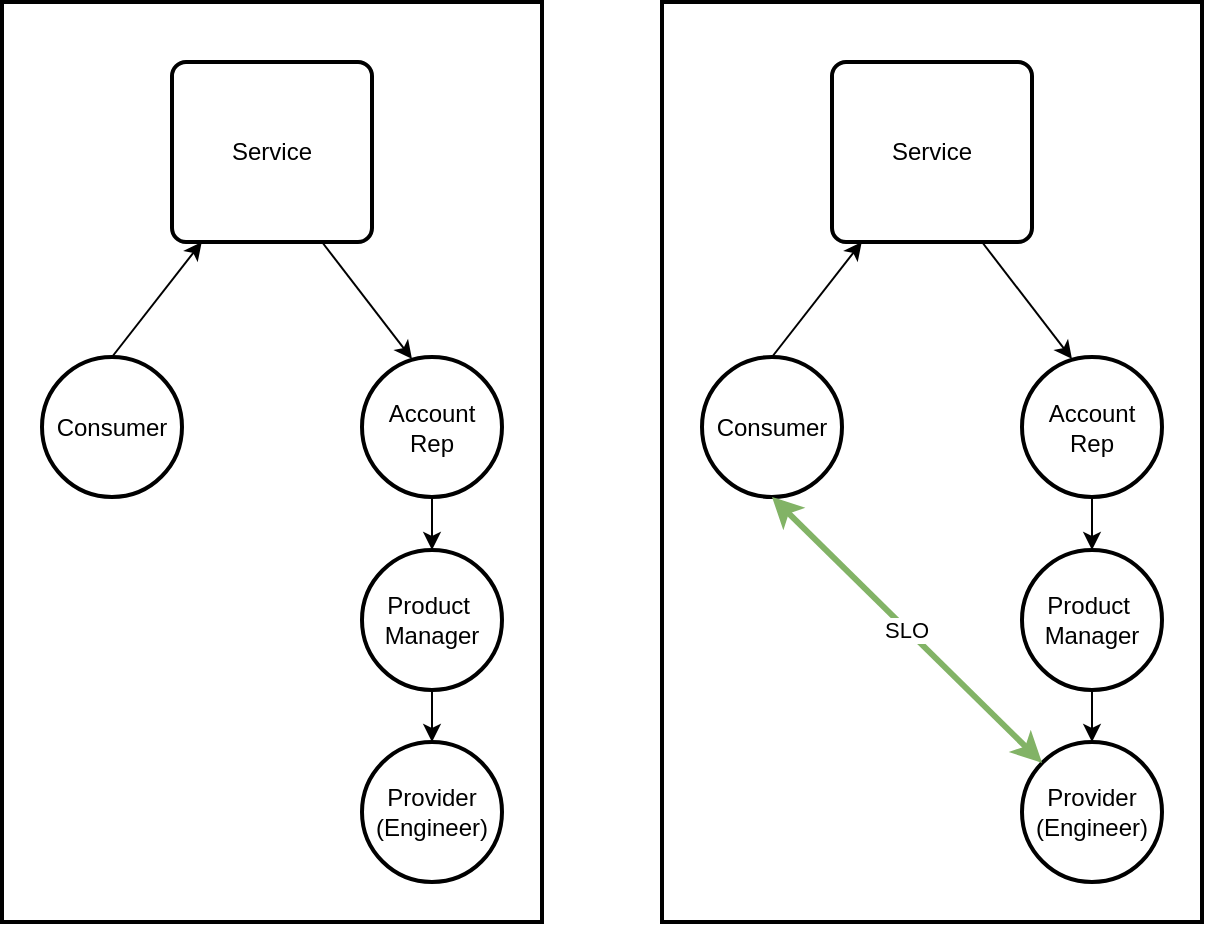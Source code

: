 <mxfile version="10.7.9" type="device"><diagram id="1D-gIF6Qqzujf8rHxBR4" name="Page-1"><mxGraphModel dx="589" dy="743" grid="1" gridSize="10" guides="1" tooltips="1" connect="1" arrows="1" fold="1" page="1" pageScale="1" pageWidth="850" pageHeight="1100" math="0" shadow="0"><root><mxCell id="0"/><mxCell id="1" parent="0"/><mxCell id="WnMNa0EnouDqfxcw1hHg-1" value="" style="rounded=0;whiteSpace=wrap;html=1;strokeWidth=2;" vertex="1" parent="1"><mxGeometry x="20" y="20" width="270" height="460" as="geometry"/></mxCell><mxCell id="WnMNa0EnouDqfxcw1hHg-2" value="Provider&lt;br&gt;(Engineer)&lt;br&gt;" style="ellipse;whiteSpace=wrap;html=1;aspect=fixed;strokeWidth=2;" vertex="1" parent="1"><mxGeometry x="200" y="390" width="70" height="70" as="geometry"/></mxCell><mxCell id="WnMNa0EnouDqfxcw1hHg-3" value="Consumer" style="ellipse;whiteSpace=wrap;html=1;aspect=fixed;strokeWidth=2;" vertex="1" parent="1"><mxGeometry x="40" y="197.5" width="70" height="70" as="geometry"/></mxCell><mxCell id="WnMNa0EnouDqfxcw1hHg-4" value="Service" style="rounded=1;whiteSpace=wrap;html=1;absoluteArcSize=1;arcSize=14;strokeWidth=2;" vertex="1" parent="1"><mxGeometry x="105" y="50" width="100" height="90" as="geometry"/></mxCell><mxCell id="WnMNa0EnouDqfxcw1hHg-5" value="" style="endArrow=classic;html=1;exitX=0.5;exitY=0;exitDx=0;exitDy=0;" edge="1" parent="1" source="WnMNa0EnouDqfxcw1hHg-3" target="WnMNa0EnouDqfxcw1hHg-4"><mxGeometry width="50" height="50" relative="1" as="geometry"><mxPoint x="20" y="550" as="sourcePoint"/><mxPoint x="70" y="500" as="targetPoint"/></mxGeometry></mxCell><mxCell id="WnMNa0EnouDqfxcw1hHg-6" value="" style="endArrow=classic;html=1;exitX=0.75;exitY=1;exitDx=0;exitDy=0;entryX=0.357;entryY=0.014;entryDx=0;entryDy=0;entryPerimeter=0;" edge="1" parent="1" source="WnMNa0EnouDqfxcw1hHg-4" target="WnMNa0EnouDqfxcw1hHg-7"><mxGeometry width="50" height="50" relative="1" as="geometry"><mxPoint x="20" y="550" as="sourcePoint"/><mxPoint x="210" y="210" as="targetPoint"/></mxGeometry></mxCell><mxCell id="WnMNa0EnouDqfxcw1hHg-9" value="" style="edgeStyle=orthogonalEdgeStyle;rounded=0;orthogonalLoop=1;jettySize=auto;html=1;" edge="1" parent="1" source="WnMNa0EnouDqfxcw1hHg-7" target="WnMNa0EnouDqfxcw1hHg-8"><mxGeometry relative="1" as="geometry"/></mxCell><mxCell id="WnMNa0EnouDqfxcw1hHg-7" value="Account Rep" style="ellipse;whiteSpace=wrap;html=1;aspect=fixed;strokeWidth=2;" vertex="1" parent="1"><mxGeometry x="200" y="197.5" width="70" height="70" as="geometry"/></mxCell><mxCell id="WnMNa0EnouDqfxcw1hHg-10" value="" style="edgeStyle=orthogonalEdgeStyle;rounded=0;orthogonalLoop=1;jettySize=auto;html=1;" edge="1" parent="1" source="WnMNa0EnouDqfxcw1hHg-8" target="WnMNa0EnouDqfxcw1hHg-2"><mxGeometry relative="1" as="geometry"/></mxCell><mxCell id="WnMNa0EnouDqfxcw1hHg-8" value="Product&amp;nbsp;&lt;br&gt;Manager&lt;br&gt;" style="ellipse;whiteSpace=wrap;html=1;aspect=fixed;strokeWidth=2;" vertex="1" parent="1"><mxGeometry x="200" y="294" width="70" height="70" as="geometry"/></mxCell><mxCell id="WnMNa0EnouDqfxcw1hHg-11" value="" style="rounded=0;whiteSpace=wrap;html=1;strokeWidth=2;" vertex="1" parent="1"><mxGeometry x="350" y="20" width="270" height="460" as="geometry"/></mxCell><mxCell id="WnMNa0EnouDqfxcw1hHg-12" value="Provider&lt;br&gt;(Engineer)&lt;br&gt;" style="ellipse;whiteSpace=wrap;html=1;aspect=fixed;strokeWidth=2;" vertex="1" parent="1"><mxGeometry x="530" y="390" width="70" height="70" as="geometry"/></mxCell><mxCell id="WnMNa0EnouDqfxcw1hHg-13" value="Consumer" style="ellipse;whiteSpace=wrap;html=1;aspect=fixed;strokeWidth=2;" vertex="1" parent="1"><mxGeometry x="370" y="197.5" width="70" height="70" as="geometry"/></mxCell><mxCell id="WnMNa0EnouDqfxcw1hHg-14" value="Service" style="rounded=1;whiteSpace=wrap;html=1;absoluteArcSize=1;arcSize=14;strokeWidth=2;" vertex="1" parent="1"><mxGeometry x="435" y="50" width="100" height="90" as="geometry"/></mxCell><mxCell id="WnMNa0EnouDqfxcw1hHg-15" value="" style="endArrow=classic;html=1;exitX=0.5;exitY=0;exitDx=0;exitDy=0;" edge="1" parent="1" source="WnMNa0EnouDqfxcw1hHg-13" target="WnMNa0EnouDqfxcw1hHg-14"><mxGeometry width="50" height="50" relative="1" as="geometry"><mxPoint x="350" y="550" as="sourcePoint"/><mxPoint x="400" y="500" as="targetPoint"/></mxGeometry></mxCell><mxCell id="WnMNa0EnouDqfxcw1hHg-16" value="" style="endArrow=classic;html=1;exitX=0.75;exitY=1;exitDx=0;exitDy=0;entryX=0.357;entryY=0.014;entryDx=0;entryDy=0;entryPerimeter=0;" edge="1" parent="1" source="WnMNa0EnouDqfxcw1hHg-14" target="WnMNa0EnouDqfxcw1hHg-18"><mxGeometry width="50" height="50" relative="1" as="geometry"><mxPoint x="350" y="550" as="sourcePoint"/><mxPoint x="540" y="210" as="targetPoint"/></mxGeometry></mxCell><mxCell id="WnMNa0EnouDqfxcw1hHg-17" value="" style="edgeStyle=orthogonalEdgeStyle;rounded=0;orthogonalLoop=1;jettySize=auto;html=1;" edge="1" parent="1" source="WnMNa0EnouDqfxcw1hHg-18" target="WnMNa0EnouDqfxcw1hHg-20"><mxGeometry relative="1" as="geometry"/></mxCell><mxCell id="WnMNa0EnouDqfxcw1hHg-18" value="Account Rep" style="ellipse;whiteSpace=wrap;html=1;aspect=fixed;strokeWidth=2;" vertex="1" parent="1"><mxGeometry x="530" y="197.5" width="70" height="70" as="geometry"/></mxCell><mxCell id="WnMNa0EnouDqfxcw1hHg-19" value="" style="edgeStyle=orthogonalEdgeStyle;rounded=0;orthogonalLoop=1;jettySize=auto;html=1;" edge="1" parent="1" source="WnMNa0EnouDqfxcw1hHg-20" target="WnMNa0EnouDqfxcw1hHg-12"><mxGeometry relative="1" as="geometry"/></mxCell><mxCell id="WnMNa0EnouDqfxcw1hHg-20" value="Product&amp;nbsp;&lt;br&gt;Manager&lt;br&gt;" style="ellipse;whiteSpace=wrap;html=1;aspect=fixed;strokeWidth=2;" vertex="1" parent="1"><mxGeometry x="530" y="294" width="70" height="70" as="geometry"/></mxCell><mxCell id="WnMNa0EnouDqfxcw1hHg-21" value="SLO" style="endArrow=classic;startArrow=classic;html=1;entryX=0.5;entryY=1;entryDx=0;entryDy=0;fillColor=#d5e8d4;strokeColor=#82b366;strokeWidth=3;" edge="1" parent="1" source="WnMNa0EnouDqfxcw1hHg-12" target="WnMNa0EnouDqfxcw1hHg-13"><mxGeometry width="50" height="50" relative="1" as="geometry"><mxPoint x="50" y="550" as="sourcePoint"/><mxPoint x="100" y="500" as="targetPoint"/></mxGeometry></mxCell></root></mxGraphModel></diagram></mxfile>